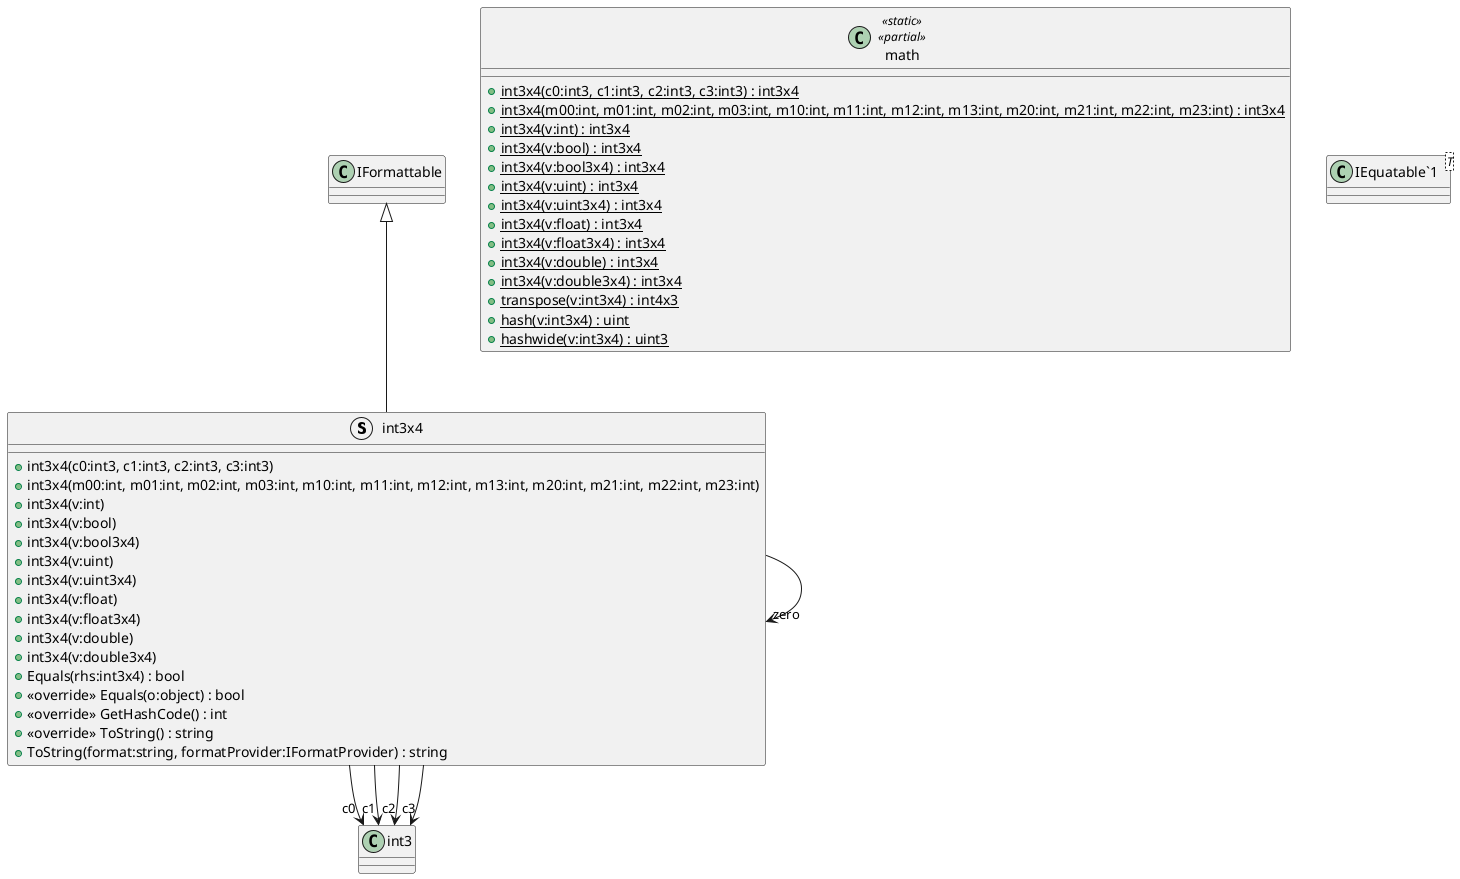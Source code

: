 @startuml
struct int3x4 {
    + int3x4(c0:int3, c1:int3, c2:int3, c3:int3)
    + int3x4(m00:int, m01:int, m02:int, m03:int, m10:int, m11:int, m12:int, m13:int, m20:int, m21:int, m22:int, m23:int)
    + int3x4(v:int)
    + int3x4(v:bool)
    + int3x4(v:bool3x4)
    + int3x4(v:uint)
    + int3x4(v:uint3x4)
    + int3x4(v:float)
    + int3x4(v:float3x4)
    + int3x4(v:double)
    + int3x4(v:double3x4)
    + Equals(rhs:int3x4) : bool
    + <<override>> Equals(o:object) : bool
    + <<override>> GetHashCode() : int
    + <<override>> ToString() : string
    + ToString(format:string, formatProvider:IFormatProvider) : string
}
class math <<static>> <<partial>> {
    + {static} int3x4(c0:int3, c1:int3, c2:int3, c3:int3) : int3x4
    + {static} int3x4(m00:int, m01:int, m02:int, m03:int, m10:int, m11:int, m12:int, m13:int, m20:int, m21:int, m22:int, m23:int) : int3x4
    + {static} int3x4(v:int) : int3x4
    + {static} int3x4(v:bool) : int3x4
    + {static} int3x4(v:bool3x4) : int3x4
    + {static} int3x4(v:uint) : int3x4
    + {static} int3x4(v:uint3x4) : int3x4
    + {static} int3x4(v:float) : int3x4
    + {static} int3x4(v:float3x4) : int3x4
    + {static} int3x4(v:double) : int3x4
    + {static} int3x4(v:double3x4) : int3x4
    + {static} transpose(v:int3x4) : int4x3
    + {static} hash(v:int3x4) : uint
    + {static} hashwide(v:int3x4) : uint3
}
class "IEquatable`1"<T> {
}
IFormattable <|-- int3x4
int3x4 --> "c0" int3
int3x4 --> "c1" int3
int3x4 --> "c2" int3
int3x4 --> "c3" int3
int3x4 --> "zero" int3x4
@enduml

